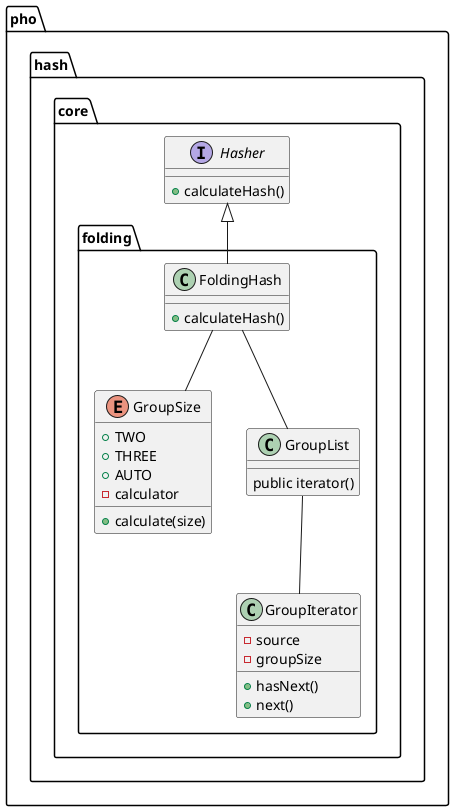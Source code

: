 @startuml

package pho.hash.core {
    interface Hasher {
        + calculateHash()
    }

    package folding {
        class FoldingHash {
            + calculateHash()
        }

        enum GroupSize {
            + TWO
            + THREE
            + AUTO
            - calculator
            + calculate(size)
        }

        class GroupList {
            public iterator()
        }

        class GroupIterator {
            - source
            - groupSize
            + hasNext()
            + next()
        }
    }
}

Hasher <|-- FoldingHash

FoldingHash -- GroupSize
FoldingHash -- GroupList
GroupList -- GroupIterator


@enduml